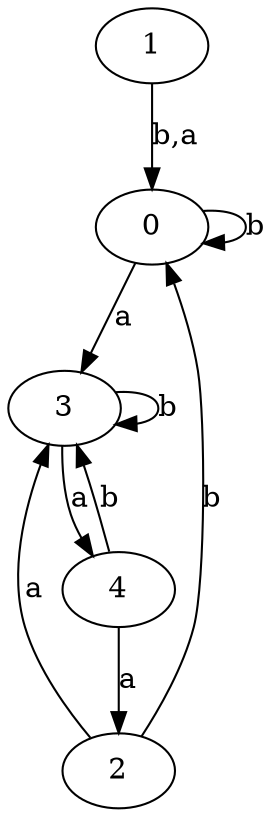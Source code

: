 digraph {
 ranksep=0.5;
 d2tdocpreamble = "\usetikzlibrary{automata}";
 d2tfigpreamble = "\tikzstyle{every state}= [ draw=blue!50,very thick,fill=blue!20]  \tikzstyle{auto}= [fill=white]";
 node [style="state"];
 edge [lblstyle="auto",topath="bend right", len=4  ]
  "0" [label="0",];
  "1" [label="1",style = "state, initial"];
  "2" [label="2",];
  "3" [label="3",];
  "4" [label="4",style = "state, accepting"];
  "0" -> "0" [label="b",topath="loop above"];
  "0" -> "3" [label="a"];
  "1" -> "0" [label="b,a"];
  "2" -> "0" [label="b"];
  "2" -> "3" [label="a"];
  "3" -> "3" [label="b",topath="loop above"];
  "3" -> "4" [label="a"];
  "4" -> "2" [label="a"];
  "4" -> "3" [label="b"];
}